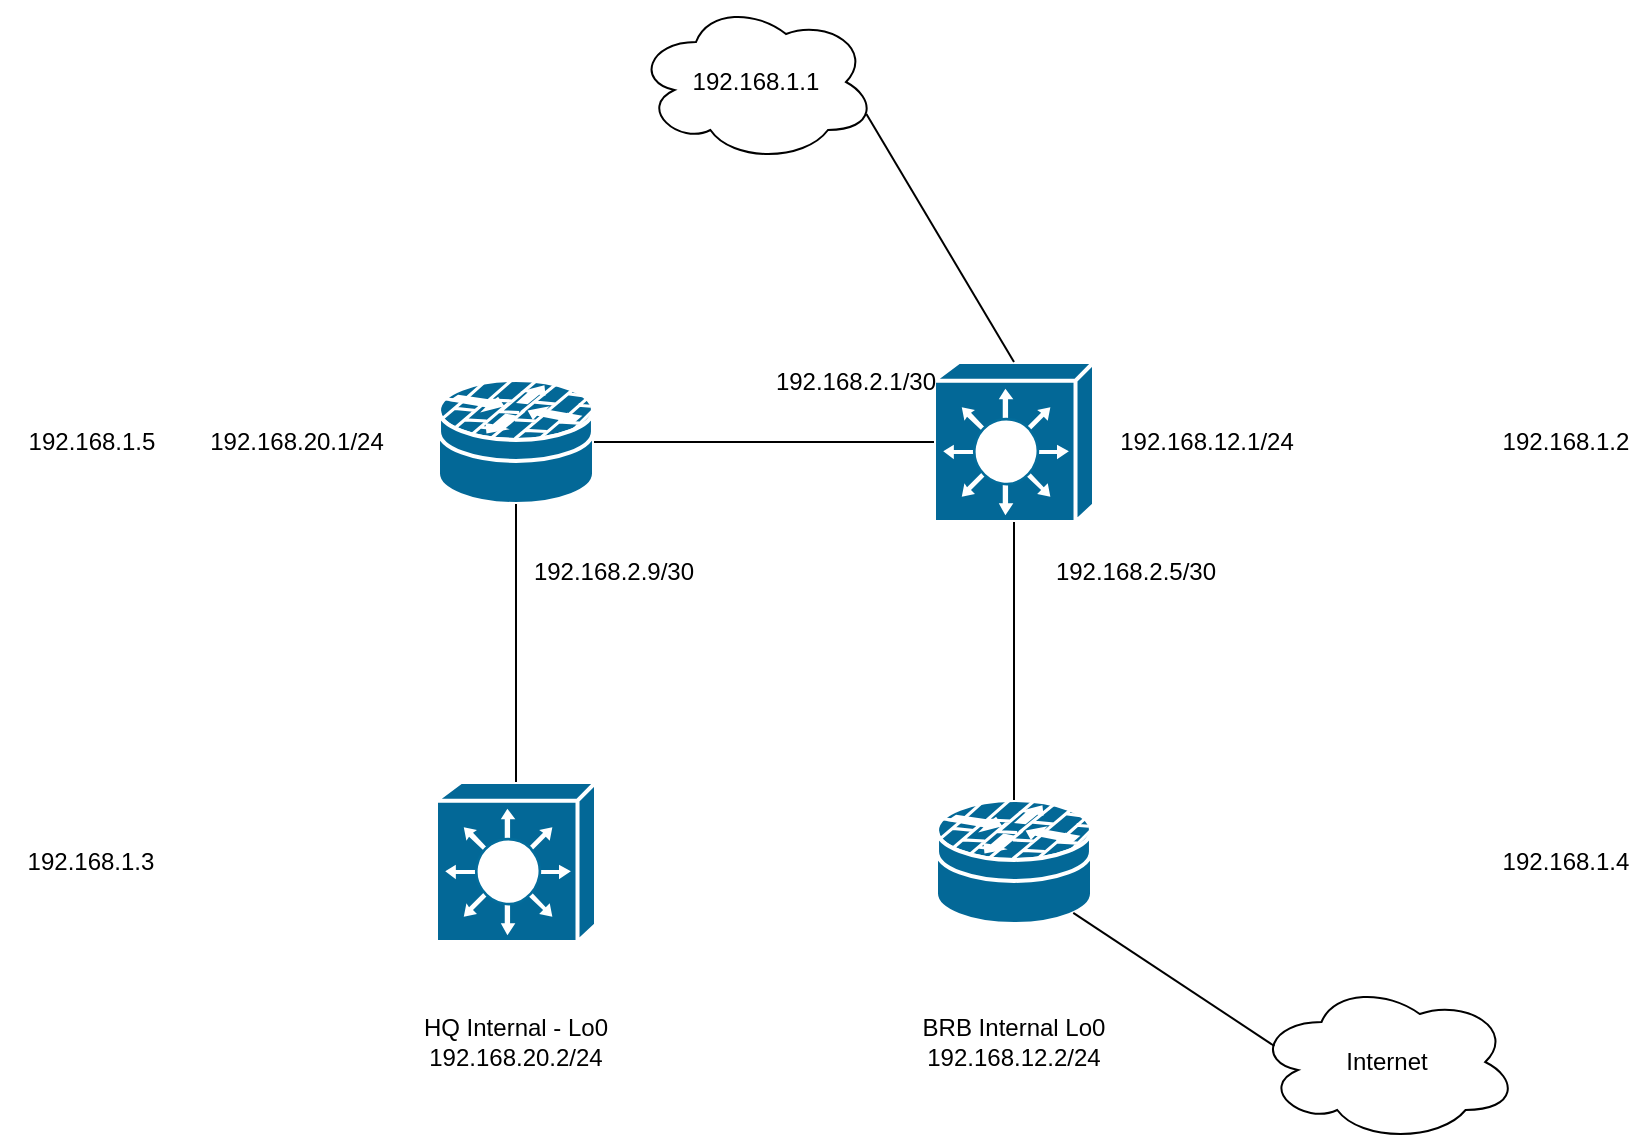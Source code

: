 <mxfile version="27.1.3">
  <diagram name="Page-1" id="VbO-9BWDVI6TNwgONeiR">
    <mxGraphModel dx="1426" dy="751" grid="1" gridSize="10" guides="1" tooltips="1" connect="1" arrows="1" fold="1" page="1" pageScale="1" pageWidth="850" pageHeight="1100" math="0" shadow="0">
      <root>
        <mxCell id="0" />
        <mxCell id="1" parent="0" />
        <mxCell id="NEwKACmCdkhHc1CyIsO2-1" value="" style="shape=mxgraph.cisco.security.router_firewall;sketch=0;html=1;pointerEvents=1;dashed=0;fillColor=#036897;strokeColor=#ffffff;strokeWidth=2;verticalLabelPosition=bottom;verticalAlign=top;align=center;outlineConnect=0;" parent="1" vertex="1">
          <mxGeometry x="241.0" y="209" width="78" height="62" as="geometry" />
        </mxCell>
        <mxCell id="NEwKACmCdkhHc1CyIsO2-2" value="" style="shape=mxgraph.cisco.security.router_firewall;sketch=0;html=1;pointerEvents=1;dashed=0;fillColor=#036897;strokeColor=#ffffff;strokeWidth=2;verticalLabelPosition=bottom;verticalAlign=top;align=center;outlineConnect=0;" parent="1" vertex="1">
          <mxGeometry x="490" y="419" width="78" height="62" as="geometry" />
        </mxCell>
        <mxCell id="NEwKACmCdkhHc1CyIsO2-3" value="" style="shape=mxgraph.cisco.switches.layer_3_switch;sketch=0;html=1;pointerEvents=1;dashed=0;fillColor=#036897;strokeColor=#ffffff;strokeWidth=2;verticalLabelPosition=bottom;verticalAlign=top;align=center;outlineConnect=0;" parent="1" vertex="1">
          <mxGeometry x="489" y="200" width="80" height="80" as="geometry" />
        </mxCell>
        <mxCell id="NEwKACmCdkhHc1CyIsO2-4" value="" style="shape=mxgraph.cisco.switches.layer_3_switch;sketch=0;html=1;pointerEvents=1;dashed=0;fillColor=#036897;strokeColor=#ffffff;strokeWidth=2;verticalLabelPosition=bottom;verticalAlign=top;align=center;outlineConnect=0;" parent="1" vertex="1">
          <mxGeometry x="240" y="410" width="80" height="80" as="geometry" />
        </mxCell>
        <mxCell id="NEwKACmCdkhHc1CyIsO2-5" value="" style="endArrow=none;html=1;rounded=0;entryX=1;entryY=0.5;entryDx=0;entryDy=0;entryPerimeter=0;exitX=0;exitY=0.5;exitDx=0;exitDy=0;exitPerimeter=0;" parent="1" source="NEwKACmCdkhHc1CyIsO2-3" target="NEwKACmCdkhHc1CyIsO2-1" edge="1">
          <mxGeometry width="50" height="50" relative="1" as="geometry">
            <mxPoint x="400" y="410" as="sourcePoint" />
            <mxPoint x="450" y="360" as="targetPoint" />
          </mxGeometry>
        </mxCell>
        <mxCell id="NEwKACmCdkhHc1CyIsO2-6" value="" style="endArrow=none;html=1;rounded=0;entryX=0.5;entryY=1;entryDx=0;entryDy=0;entryPerimeter=0;exitX=0.5;exitY=0;exitDx=0;exitDy=0;exitPerimeter=0;" parent="1" source="NEwKACmCdkhHc1CyIsO2-2" target="NEwKACmCdkhHc1CyIsO2-3" edge="1">
          <mxGeometry width="50" height="50" relative="1" as="geometry">
            <mxPoint x="400" y="410" as="sourcePoint" />
            <mxPoint x="450" y="360" as="targetPoint" />
          </mxGeometry>
        </mxCell>
        <mxCell id="NEwKACmCdkhHc1CyIsO2-7" value="" style="endArrow=none;html=1;rounded=0;entryX=0.5;entryY=1;entryDx=0;entryDy=0;entryPerimeter=0;exitX=0.5;exitY=0;exitDx=0;exitDy=0;exitPerimeter=0;" parent="1" source="NEwKACmCdkhHc1CyIsO2-4" target="NEwKACmCdkhHc1CyIsO2-1" edge="1">
          <mxGeometry width="50" height="50" relative="1" as="geometry">
            <mxPoint x="400" y="410" as="sourcePoint" />
            <mxPoint x="450" y="360" as="targetPoint" />
          </mxGeometry>
        </mxCell>
        <mxCell id="NEwKACmCdkhHc1CyIsO2-8" value="" style="ellipse;shape=cloud;whiteSpace=wrap;html=1;" parent="1" vertex="1">
          <mxGeometry x="340" y="20" width="120" height="80" as="geometry" />
        </mxCell>
        <mxCell id="NEwKACmCdkhHc1CyIsO2-9" value="" style="endArrow=none;html=1;rounded=0;entryX=0.96;entryY=0.7;entryDx=0;entryDy=0;entryPerimeter=0;exitX=0.5;exitY=0;exitDx=0;exitDy=0;exitPerimeter=0;" parent="1" source="NEwKACmCdkhHc1CyIsO2-3" target="NEwKACmCdkhHc1CyIsO2-8" edge="1">
          <mxGeometry width="50" height="50" relative="1" as="geometry">
            <mxPoint x="400" y="110" as="sourcePoint" />
            <mxPoint x="450" y="60" as="targetPoint" />
          </mxGeometry>
        </mxCell>
        <mxCell id="NEwKACmCdkhHc1CyIsO2-10" value="192.168.1.4" style="text;html=1;align=center;verticalAlign=middle;whiteSpace=wrap;rounded=0;" parent="1" vertex="1">
          <mxGeometry x="770" y="435" width="70" height="30" as="geometry" />
        </mxCell>
        <mxCell id="NEwKACmCdkhHc1CyIsO2-11" value="192.168.1.1" style="text;html=1;align=center;verticalAlign=middle;whiteSpace=wrap;rounded=0;" parent="1" vertex="1">
          <mxGeometry x="370" y="45" width="60" height="30" as="geometry" />
        </mxCell>
        <mxCell id="NEwKACmCdkhHc1CyIsO2-12" value="192.168.1.2" style="text;html=1;align=center;verticalAlign=middle;whiteSpace=wrap;rounded=0;" parent="1" vertex="1">
          <mxGeometry x="770" y="225" width="70" height="30" as="geometry" />
        </mxCell>
        <mxCell id="NEwKACmCdkhHc1CyIsO2-13" value="192.168.1.5" style="text;html=1;align=center;verticalAlign=middle;whiteSpace=wrap;rounded=0;" parent="1" vertex="1">
          <mxGeometry x="22.5" y="225" width="90" height="30" as="geometry" />
        </mxCell>
        <mxCell id="NEwKACmCdkhHc1CyIsO2-14" value="192.168.1.3" style="text;html=1;align=center;verticalAlign=middle;whiteSpace=wrap;rounded=0;" parent="1" vertex="1">
          <mxGeometry x="30" y="435" width="75" height="30" as="geometry" />
        </mxCell>
        <mxCell id="NEwKACmCdkhHc1CyIsO2-15" value="192.168.2.1/30" style="text;html=1;align=center;verticalAlign=middle;whiteSpace=wrap;rounded=0;" parent="1" vertex="1">
          <mxGeometry x="400" y="195" width="100" height="30" as="geometry" />
        </mxCell>
        <mxCell id="NEwKACmCdkhHc1CyIsO2-17" value="192.168.2.5/30" style="text;html=1;align=center;verticalAlign=middle;whiteSpace=wrap;rounded=0;" parent="1" vertex="1">
          <mxGeometry x="540" y="290" width="100" height="30" as="geometry" />
        </mxCell>
        <mxCell id="NEwKACmCdkhHc1CyIsO2-18" value="192.168.2.9/30" style="text;html=1;align=center;verticalAlign=middle;whiteSpace=wrap;rounded=0;" parent="1" vertex="1">
          <mxGeometry x="279" y="290" width="100" height="30" as="geometry" />
        </mxCell>
        <mxCell id="NEwKACmCdkhHc1CyIsO2-19" value="HQ Internal - Lo0&lt;div&gt;192.168.20.2/24&lt;/div&gt;" style="text;html=1;align=center;verticalAlign=middle;whiteSpace=wrap;rounded=0;" parent="1" vertex="1">
          <mxGeometry x="225" y="510" width="110" height="60" as="geometry" />
        </mxCell>
        <mxCell id="NEwKACmCdkhHc1CyIsO2-20" value="BRB Internal Lo0&lt;div&gt;192.168.12.2/24&lt;/div&gt;" style="text;html=1;align=center;verticalAlign=middle;whiteSpace=wrap;rounded=0;" parent="1" vertex="1">
          <mxGeometry x="474" y="510" width="110" height="60" as="geometry" />
        </mxCell>
        <mxCell id="aekZnpzKbNraPY80KmKW-1" value="192.168.12.1/24" style="text;html=1;align=center;verticalAlign=middle;resizable=0;points=[];autosize=1;strokeColor=none;fillColor=none;" vertex="1" parent="1">
          <mxGeometry x="570" y="225" width="110" height="30" as="geometry" />
        </mxCell>
        <mxCell id="aekZnpzKbNraPY80KmKW-2" value="192.168.20.1/24" style="text;html=1;align=center;verticalAlign=middle;resizable=0;points=[];autosize=1;strokeColor=none;fillColor=none;" vertex="1" parent="1">
          <mxGeometry x="115" y="225" width="110" height="30" as="geometry" />
        </mxCell>
        <mxCell id="aekZnpzKbNraPY80KmKW-3" value="Internet" style="ellipse;shape=cloud;whiteSpace=wrap;html=1;" vertex="1" parent="1">
          <mxGeometry x="650" y="510" width="131" height="80" as="geometry" />
        </mxCell>
        <mxCell id="aekZnpzKbNraPY80KmKW-4" value="" style="endArrow=none;html=1;rounded=0;entryX=0.88;entryY=0.91;entryDx=0;entryDy=0;entryPerimeter=0;exitX=0.07;exitY=0.4;exitDx=0;exitDy=0;exitPerimeter=0;" edge="1" parent="1" source="aekZnpzKbNraPY80KmKW-3" target="NEwKACmCdkhHc1CyIsO2-2">
          <mxGeometry width="50" height="50" relative="1" as="geometry">
            <mxPoint x="400" y="410" as="sourcePoint" />
            <mxPoint x="450" y="360" as="targetPoint" />
          </mxGeometry>
        </mxCell>
      </root>
    </mxGraphModel>
  </diagram>
</mxfile>
